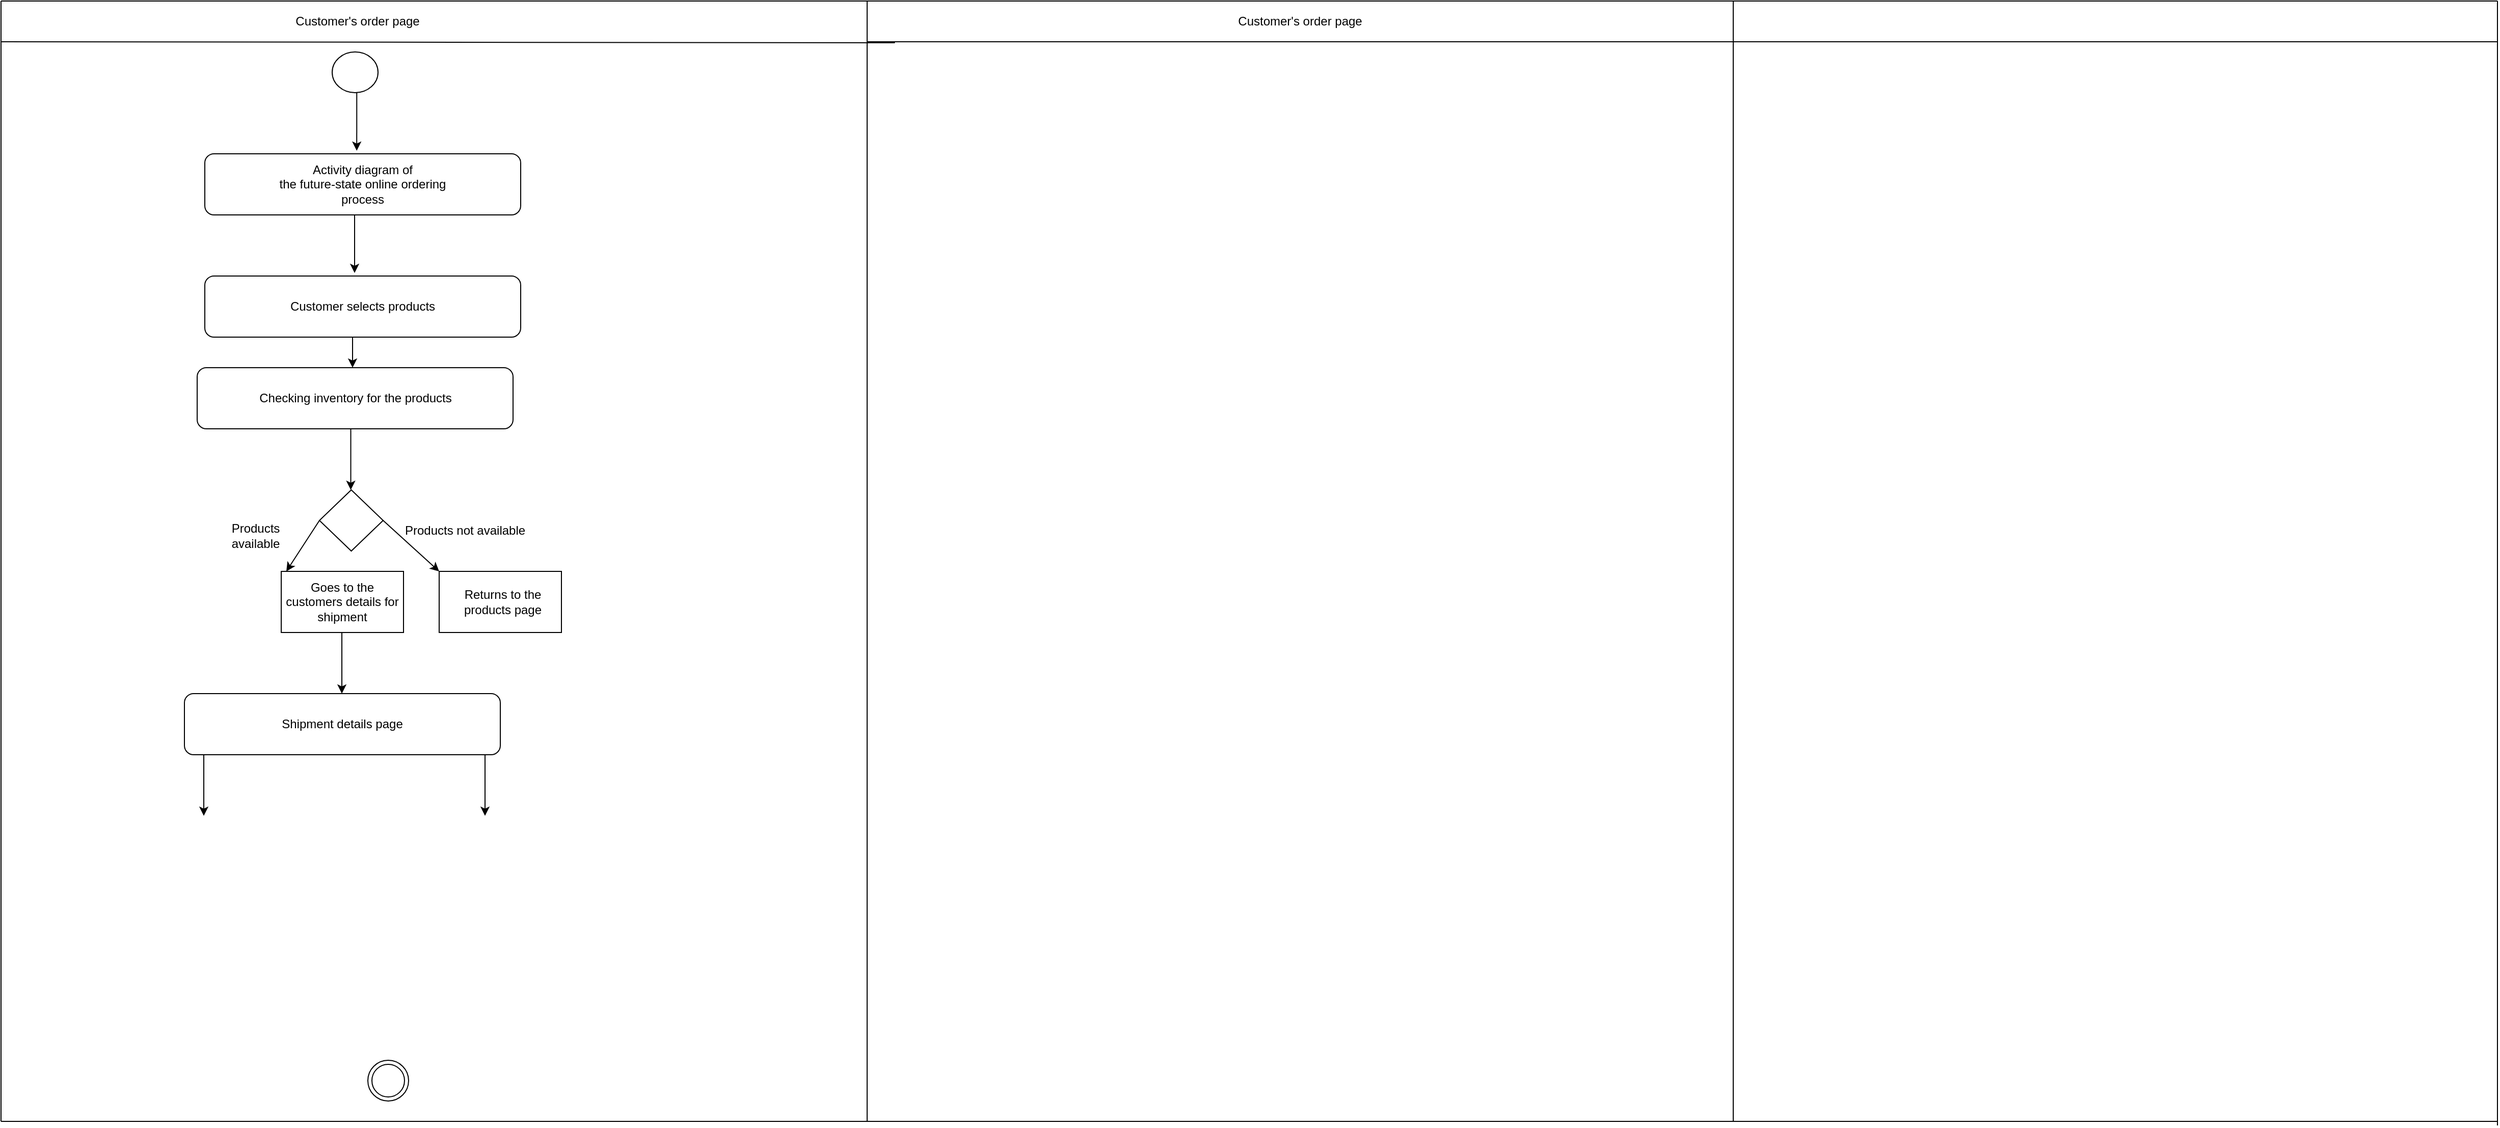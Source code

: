 <mxfile version="18.1.2" type="github">
  <diagram id="bfzW_d-6oRnT0RZYZXPe" name="Page-1">
    <mxGraphModel dx="2912" dy="1097" grid="1" gridSize="10" guides="1" tooltips="1" connect="1" arrows="1" fold="1" page="1" pageScale="1" pageWidth="850" pageHeight="1100" math="0" shadow="0">
      <root>
        <mxCell id="0" />
        <mxCell id="1" parent="0" />
        <mxCell id="19ECKn68sFGcYvQ7kJFy-46" value="" style="ellipse;shape=doubleEllipse;whiteSpace=wrap;html=1;aspect=fixed;" parent="1" vertex="1">
          <mxGeometry x="-490" y="1040" width="40" height="40" as="geometry" />
        </mxCell>
        <mxCell id="19ECKn68sFGcYvQ7kJFy-50" value="" style="ellipse;whiteSpace=wrap;html=1;" parent="1" vertex="1">
          <mxGeometry x="-525" y="50" width="45" height="40" as="geometry" />
        </mxCell>
        <mxCell id="19ECKn68sFGcYvQ7kJFy-52" value="" style="rounded=1;whiteSpace=wrap;html=1;" parent="1" vertex="1">
          <mxGeometry x="-650" y="150" width="310" height="60" as="geometry" />
        </mxCell>
        <mxCell id="19ECKn68sFGcYvQ7kJFy-54" value="" style="endArrow=classic;html=1;rounded=0;entryX=0.481;entryY=-0.05;entryDx=0;entryDy=0;entryPerimeter=0;exitX=0.536;exitY=1;exitDx=0;exitDy=0;exitPerimeter=0;" parent="1" source="19ECKn68sFGcYvQ7kJFy-50" target="19ECKn68sFGcYvQ7kJFy-52" edge="1">
          <mxGeometry width="50" height="50" relative="1" as="geometry">
            <mxPoint x="-500" y="95" as="sourcePoint" />
            <mxPoint x="-450" y="45" as="targetPoint" />
          </mxGeometry>
        </mxCell>
        <mxCell id="19ECKn68sFGcYvQ7kJFy-55" value="Activity diagram of&lt;br/&gt;the future-state online ordering&lt;br/&gt;process " style="text;html=1;strokeColor=none;fillColor=none;align=center;verticalAlign=middle;whiteSpace=wrap;rounded=0;" parent="1" vertex="1">
          <mxGeometry x="-650" y="165" width="310" height="30" as="geometry" />
        </mxCell>
        <mxCell id="19ECKn68sFGcYvQ7kJFy-56" value="" style="rounded=1;whiteSpace=wrap;html=1;" parent="1" vertex="1">
          <mxGeometry x="-650" y="270" width="310" height="60" as="geometry" />
        </mxCell>
        <mxCell id="19ECKn68sFGcYvQ7kJFy-57" value="Customer selects products" style="text;html=1;strokeColor=none;fillColor=none;align=center;verticalAlign=middle;whiteSpace=wrap;rounded=0;" parent="1" vertex="1">
          <mxGeometry x="-650" y="285" width="310" height="30" as="geometry" />
        </mxCell>
        <mxCell id="19ECKn68sFGcYvQ7kJFy-58" value="" style="endArrow=classic;html=1;rounded=0;entryX=0.481;entryY=-0.05;entryDx=0;entryDy=0;entryPerimeter=0;exitX=0.536;exitY=1;exitDx=0;exitDy=0;exitPerimeter=0;" parent="1" edge="1">
          <mxGeometry width="50" height="50" relative="1" as="geometry">
            <mxPoint x="-502.99" y="210" as="sourcePoint" />
            <mxPoint x="-503.0" y="267" as="targetPoint" />
          </mxGeometry>
        </mxCell>
        <mxCell id="19ECKn68sFGcYvQ7kJFy-60" value="" style="endArrow=classic;html=1;rounded=0;" parent="1" edge="1">
          <mxGeometry width="50" height="50" relative="1" as="geometry">
            <mxPoint x="-505" y="330" as="sourcePoint" />
            <mxPoint x="-505" y="360" as="targetPoint" />
          </mxGeometry>
        </mxCell>
        <mxCell id="19ECKn68sFGcYvQ7kJFy-61" value="" style="endArrow=classic;html=1;rounded=0;" parent="1" edge="1">
          <mxGeometry width="50" height="50" relative="1" as="geometry">
            <mxPoint x="-506.75" y="420" as="sourcePoint" />
            <mxPoint x="-506.75" y="480" as="targetPoint" />
          </mxGeometry>
        </mxCell>
        <mxCell id="19ECKn68sFGcYvQ7kJFy-63" value="" style="rounded=1;whiteSpace=wrap;html=1;" parent="1" vertex="1">
          <mxGeometry x="-657.5" y="360" width="310" height="60" as="geometry" />
        </mxCell>
        <mxCell id="19ECKn68sFGcYvQ7kJFy-64" value="Checking inventory for the products" style="text;html=1;strokeColor=none;fillColor=none;align=center;verticalAlign=middle;whiteSpace=wrap;rounded=0;" parent="1" vertex="1">
          <mxGeometry x="-657.5" y="375" width="310" height="30" as="geometry" />
        </mxCell>
        <mxCell id="19ECKn68sFGcYvQ7kJFy-65" value="" style="rhombus;whiteSpace=wrap;html=1;" parent="1" vertex="1">
          <mxGeometry x="-537.5" y="480" width="62.5" height="60" as="geometry" />
        </mxCell>
        <mxCell id="19ECKn68sFGcYvQ7kJFy-66" value="" style="endArrow=classic;html=1;rounded=0;exitX=0;exitY=0.5;exitDx=0;exitDy=0;" parent="1" edge="1" source="19ECKn68sFGcYvQ7kJFy-65">
          <mxGeometry width="50" height="50" relative="1" as="geometry">
            <mxPoint x="-520" y="510" as="sourcePoint" />
            <mxPoint x="-570" y="560" as="targetPoint" />
          </mxGeometry>
        </mxCell>
        <mxCell id="19ECKn68sFGcYvQ7kJFy-67" value="" style="endArrow=classic;html=1;rounded=0;exitX=1;exitY=0.5;exitDx=0;exitDy=0;entryX=0;entryY=0;entryDx=0;entryDy=0;" parent="1" edge="1" target="19ECKn68sFGcYvQ7kJFy-73" source="19ECKn68sFGcYvQ7kJFy-65">
          <mxGeometry width="50" height="50" relative="1" as="geometry">
            <mxPoint x="-460" y="520" as="sourcePoint" />
            <mxPoint x="-420" y="550" as="targetPoint" />
          </mxGeometry>
        </mxCell>
        <mxCell id="19ECKn68sFGcYvQ7kJFy-68" value="" style="rounded=0;whiteSpace=wrap;html=1;" parent="1" vertex="1">
          <mxGeometry x="-575" y="560" width="120" height="60" as="geometry" />
        </mxCell>
        <mxCell id="19ECKn68sFGcYvQ7kJFy-69" value="" style="rounded=0;whiteSpace=wrap;html=1;" parent="1" vertex="1">
          <mxGeometry x="-420" y="560" width="120" height="60" as="geometry" />
        </mxCell>
        <mxCell id="19ECKn68sFGcYvQ7kJFy-70" value="Products available" style="text;html=1;strokeColor=none;fillColor=none;align=center;verticalAlign=middle;whiteSpace=wrap;rounded=0;" parent="1" vertex="1">
          <mxGeometry x="-630" y="510" width="60" height="30" as="geometry" />
        </mxCell>
        <mxCell id="19ECKn68sFGcYvQ7kJFy-71" value="&lt;span style=&quot;&quot;&gt;Products not available&lt;/span&gt;" style="text;html=1;align=center;verticalAlign=middle;resizable=0;points=[];autosize=1;strokeColor=none;fillColor=none;" parent="1" vertex="1">
          <mxGeometry x="-460" y="510" width="130" height="20" as="geometry" />
        </mxCell>
        <mxCell id="19ECKn68sFGcYvQ7kJFy-72" value="Goes to the customers details for shipment" style="text;html=1;strokeColor=none;fillColor=none;align=center;verticalAlign=middle;whiteSpace=wrap;rounded=0;" parent="1" vertex="1">
          <mxGeometry x="-575" y="560" width="120" height="60" as="geometry" />
        </mxCell>
        <mxCell id="19ECKn68sFGcYvQ7kJFy-73" value="Returns to the products page" style="text;html=1;strokeColor=none;fillColor=none;align=center;verticalAlign=middle;whiteSpace=wrap;rounded=0;" parent="1" vertex="1">
          <mxGeometry x="-420" y="560" width="125" height="60" as="geometry" />
        </mxCell>
        <mxCell id="19ECKn68sFGcYvQ7kJFy-74" value="" style="endArrow=classic;html=1;rounded=0;" parent="1" edge="1">
          <mxGeometry width="50" height="50" relative="1" as="geometry">
            <mxPoint x="-515.5" y="620" as="sourcePoint" />
            <mxPoint x="-515.5" y="680" as="targetPoint" />
          </mxGeometry>
        </mxCell>
        <mxCell id="19ECKn68sFGcYvQ7kJFy-75" value="" style="rounded=1;whiteSpace=wrap;html=1;" parent="1" vertex="1">
          <mxGeometry x="-670" y="680" width="310" height="60" as="geometry" />
        </mxCell>
        <mxCell id="19ECKn68sFGcYvQ7kJFy-76" value="Shipment details page" style="text;html=1;strokeColor=none;fillColor=none;align=center;verticalAlign=middle;whiteSpace=wrap;rounded=0;" parent="1" vertex="1">
          <mxGeometry x="-670" y="695" width="310" height="30" as="geometry" />
        </mxCell>
        <mxCell id="NxdFWwSD8Y3d5Sd5csar-4" value="" style="endArrow=classic;html=1;rounded=0;" edge="1" parent="1">
          <mxGeometry width="50" height="50" relative="1" as="geometry">
            <mxPoint x="-651" y="740" as="sourcePoint" />
            <mxPoint x="-651" y="800" as="targetPoint" />
          </mxGeometry>
        </mxCell>
        <mxCell id="NxdFWwSD8Y3d5Sd5csar-5" value="" style="endArrow=classic;html=1;rounded=0;" edge="1" parent="1">
          <mxGeometry width="50" height="50" relative="1" as="geometry">
            <mxPoint x="-375" y="740" as="sourcePoint" />
            <mxPoint x="-375" y="800" as="targetPoint" />
          </mxGeometry>
        </mxCell>
        <mxCell id="NxdFWwSD8Y3d5Sd5csar-9" value="" style="endArrow=none;html=1;rounded=0;" edge="1" parent="1">
          <mxGeometry width="50" height="50" relative="1" as="geometry">
            <mxPoint y="1100" as="sourcePoint" />
            <mxPoint as="targetPoint" />
          </mxGeometry>
        </mxCell>
        <mxCell id="NxdFWwSD8Y3d5Sd5csar-11" value="" style="endArrow=none;html=1;rounded=0;" edge="1" parent="1">
          <mxGeometry width="50" height="50" relative="1" as="geometry">
            <mxPoint as="sourcePoint" />
            <mxPoint x="850" as="targetPoint" />
          </mxGeometry>
        </mxCell>
        <mxCell id="NxdFWwSD8Y3d5Sd5csar-12" value="" style="endArrow=none;html=1;rounded=0;" edge="1" parent="1">
          <mxGeometry width="50" height="50" relative="1" as="geometry">
            <mxPoint x="850" y="1100" as="sourcePoint" />
            <mxPoint x="850" as="targetPoint" />
          </mxGeometry>
        </mxCell>
        <mxCell id="NxdFWwSD8Y3d5Sd5csar-13" value="" style="endArrow=none;html=1;rounded=0;" edge="1" parent="1">
          <mxGeometry width="50" height="50" relative="1" as="geometry">
            <mxPoint y="1100" as="sourcePoint" />
            <mxPoint x="850" y="1100" as="targetPoint" />
          </mxGeometry>
        </mxCell>
        <mxCell id="NxdFWwSD8Y3d5Sd5csar-14" value="" style="endArrow=none;html=1;rounded=0;" edge="1" parent="1">
          <mxGeometry width="50" height="50" relative="1" as="geometry">
            <mxPoint y="40" as="sourcePoint" />
            <mxPoint x="850" y="40" as="targetPoint" />
          </mxGeometry>
        </mxCell>
        <mxCell id="NxdFWwSD8Y3d5Sd5csar-15" value="Customer&#39;s order page" style="text;html=1;strokeColor=none;fillColor=none;align=center;verticalAlign=middle;whiteSpace=wrap;rounded=0;" vertex="1" parent="1">
          <mxGeometry width="850" height="40" as="geometry" />
        </mxCell>
        <mxCell id="NxdFWwSD8Y3d5Sd5csar-20" value="" style="endArrow=none;html=1;rounded=0;" edge="1" parent="1">
          <mxGeometry width="50" height="50" relative="1" as="geometry">
            <mxPoint x="1600" y="1104" as="sourcePoint" />
            <mxPoint x="1600" as="targetPoint" />
          </mxGeometry>
        </mxCell>
        <mxCell id="NxdFWwSD8Y3d5Sd5csar-21" value="" style="endArrow=none;html=1;rounded=0;" edge="1" parent="1">
          <mxGeometry width="50" height="50" relative="1" as="geometry">
            <mxPoint x="850" y="40" as="sourcePoint" />
            <mxPoint x="1600" y="40" as="targetPoint" />
          </mxGeometry>
        </mxCell>
        <mxCell id="NxdFWwSD8Y3d5Sd5csar-22" value="" style="endArrow=none;html=1;rounded=0;" edge="1" parent="1">
          <mxGeometry width="50" height="50" relative="1" as="geometry">
            <mxPoint x="850" as="sourcePoint" />
            <mxPoint x="1600" as="targetPoint" />
          </mxGeometry>
        </mxCell>
        <mxCell id="NxdFWwSD8Y3d5Sd5csar-23" value="" style="endArrow=none;html=1;rounded=0;" edge="1" parent="1">
          <mxGeometry width="50" height="50" relative="1" as="geometry">
            <mxPoint x="850" y="1100" as="sourcePoint" />
            <mxPoint x="1600" y="1100" as="targetPoint" />
          </mxGeometry>
        </mxCell>
        <mxCell id="NxdFWwSD8Y3d5Sd5csar-24" value="" style="endArrow=none;html=1;rounded=0;" edge="1" parent="1">
          <mxGeometry width="50" height="50" relative="1" as="geometry">
            <mxPoint x="-850" y="1100" as="sourcePoint" />
            <mxPoint y="1100" as="targetPoint" />
          </mxGeometry>
        </mxCell>
        <mxCell id="NxdFWwSD8Y3d5Sd5csar-25" value="" style="endArrow=none;html=1;rounded=0;entryX=0.032;entryY=1.025;entryDx=0;entryDy=0;entryPerimeter=0;" edge="1" parent="1" target="NxdFWwSD8Y3d5Sd5csar-15">
          <mxGeometry width="50" height="50" relative="1" as="geometry">
            <mxPoint x="-850" y="40" as="sourcePoint" />
            <mxPoint x="-800" y="-10" as="targetPoint" />
          </mxGeometry>
        </mxCell>
        <mxCell id="NxdFWwSD8Y3d5Sd5csar-26" value="" style="endArrow=none;html=1;rounded=0;entryX=0.032;entryY=0;entryDx=0;entryDy=0;entryPerimeter=0;" edge="1" parent="1" target="NxdFWwSD8Y3d5Sd5csar-15">
          <mxGeometry width="50" height="50" relative="1" as="geometry">
            <mxPoint x="-850" as="sourcePoint" />
            <mxPoint x="-800" y="-50" as="targetPoint" />
          </mxGeometry>
        </mxCell>
        <mxCell id="NxdFWwSD8Y3d5Sd5csar-27" value="Customer&#39;s order page" style="text;html=1;strokeColor=none;fillColor=none;align=center;verticalAlign=middle;whiteSpace=wrap;rounded=0;" vertex="1" parent="1">
          <mxGeometry x="-680" y="5" width="360" height="30" as="geometry" />
        </mxCell>
        <mxCell id="NxdFWwSD8Y3d5Sd5csar-28" value="" style="endArrow=none;html=1;rounded=0;" edge="1" parent="1">
          <mxGeometry width="50" height="50" relative="1" as="geometry">
            <mxPoint x="-850" y="1100" as="sourcePoint" />
            <mxPoint x="-850" as="targetPoint" />
          </mxGeometry>
        </mxCell>
      </root>
    </mxGraphModel>
  </diagram>
</mxfile>
